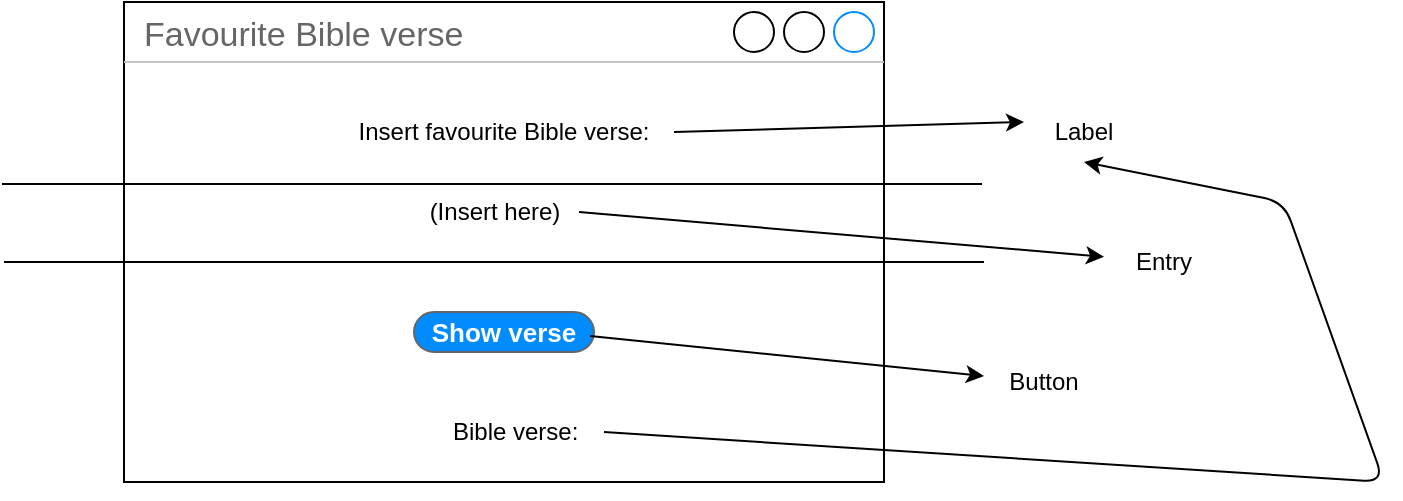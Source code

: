 <mxfile>
    <diagram id="24BxclxBIqaQa5RAr5Sm" name="Page-1">
        <mxGraphModel dx="821" dy="713" grid="1" gridSize="10" guides="1" tooltips="1" connect="1" arrows="1" fold="1" page="1" pageScale="1" pageWidth="1920" pageHeight="1200" math="0" shadow="0">
            <root>
                <mxCell id="0"/>
                <mxCell id="1" parent="0"/>
                <mxCell id="5" value="Favourite Bible verse" style="strokeWidth=1;shadow=0;dashed=0;align=center;html=1;shape=mxgraph.mockup.containers.window;align=left;verticalAlign=top;spacingLeft=8;strokeColor2=#008cff;strokeColor3=#c4c4c4;fontColor=#666666;mainText=;fontSize=17;labelBackgroundColor=none;whiteSpace=wrap;" vertex="1" parent="1">
                    <mxGeometry x="110" y="70" width="380" height="240" as="geometry"/>
                </mxCell>
                <mxCell id="14" style="edgeStyle=none;html=1;exitX=1;exitY=0.5;exitDx=0;exitDy=0;" edge="1" parent="1" source="6">
                    <mxGeometry relative="1" as="geometry">
                        <mxPoint x="560" y="130.0" as="targetPoint"/>
                    </mxGeometry>
                </mxCell>
                <mxCell id="6" value="Insert favourite Bible verse:" style="text;html=1;align=center;verticalAlign=middle;whiteSpace=wrap;rounded=0;" vertex="1" parent="1">
                    <mxGeometry x="215" y="120" width="170" height="30" as="geometry"/>
                </mxCell>
                <mxCell id="16" style="edgeStyle=none;html=1;exitX=1;exitY=0.5;exitDx=0;exitDy=0;" edge="1" parent="1" source="7" target="17">
                    <mxGeometry relative="1" as="geometry">
                        <mxPoint x="630" y="200.0" as="targetPoint"/>
                    </mxGeometry>
                </mxCell>
                <mxCell id="7" value="(Insert here)" style="text;html=1;align=center;verticalAlign=middle;whiteSpace=wrap;rounded=0;" vertex="1" parent="1">
                    <mxGeometry x="252.5" y="160" width="85" height="30" as="geometry"/>
                </mxCell>
                <mxCell id="9" value="Show verse" style="strokeWidth=1;shadow=0;dashed=0;align=center;html=1;shape=mxgraph.mockup.buttons.button;strokeColor=#666666;fontColor=#ffffff;mainText=;buttonStyle=round;fontSize=13;fontStyle=1;fillColor=#008cff;whiteSpace=wrap;" vertex="1" parent="1">
                    <mxGeometry x="255" y="225" width="90" height="20" as="geometry"/>
                </mxCell>
                <mxCell id="10" value="" style="endArrow=none;html=1;" edge="1" parent="1">
                    <mxGeometry width="50" height="50" relative="1" as="geometry">
                        <mxPoint x="50" y="200" as="sourcePoint"/>
                        <mxPoint x="540" y="200" as="targetPoint"/>
                    </mxGeometry>
                </mxCell>
                <mxCell id="11" value="" style="endArrow=none;html=1;" edge="1" parent="1">
                    <mxGeometry width="50" height="50" relative="1" as="geometry">
                        <mxPoint x="49" y="161" as="sourcePoint"/>
                        <mxPoint x="539" y="161" as="targetPoint"/>
                    </mxGeometry>
                </mxCell>
                <mxCell id="15" value="Label" style="text;html=1;align=center;verticalAlign=middle;whiteSpace=wrap;rounded=0;" vertex="1" parent="1">
                    <mxGeometry x="560" y="120" width="60" height="30" as="geometry"/>
                </mxCell>
                <mxCell id="17" value="Entry" style="text;html=1;align=center;verticalAlign=middle;whiteSpace=wrap;rounded=0;" vertex="1" parent="1">
                    <mxGeometry x="600" y="185.0" width="60" height="30" as="geometry"/>
                </mxCell>
                <mxCell id="18" value="" style="endArrow=classic;html=1;exitX=0.978;exitY=0.601;exitDx=0;exitDy=0;exitPerimeter=0;" edge="1" parent="1" source="9" target="19">
                    <mxGeometry width="50" height="50" relative="1" as="geometry">
                        <mxPoint x="520" y="310" as="sourcePoint"/>
                        <mxPoint x="570" y="260" as="targetPoint"/>
                    </mxGeometry>
                </mxCell>
                <mxCell id="19" value="Button" style="text;html=1;align=center;verticalAlign=middle;whiteSpace=wrap;rounded=0;" vertex="1" parent="1">
                    <mxGeometry x="540" y="245.0" width="60" height="30" as="geometry"/>
                </mxCell>
                <mxCell id="30" style="edgeStyle=none;html=1;exitX=1;exitY=0.5;exitDx=0;exitDy=0;entryX=0.5;entryY=1;entryDx=0;entryDy=0;" edge="1" parent="1" source="29" target="15">
                    <mxGeometry relative="1" as="geometry">
                        <Array as="points">
                            <mxPoint x="740" y="310"/>
                            <mxPoint x="690" y="170"/>
                        </Array>
                    </mxGeometry>
                </mxCell>
                <mxCell id="29" value="Bible verse:&amp;nbsp;" style="text;html=1;align=center;verticalAlign=middle;whiteSpace=wrap;rounded=0;" vertex="1" parent="1">
                    <mxGeometry x="265" y="270" width="85" height="30" as="geometry"/>
                </mxCell>
            </root>
        </mxGraphModel>
    </diagram>
</mxfile>